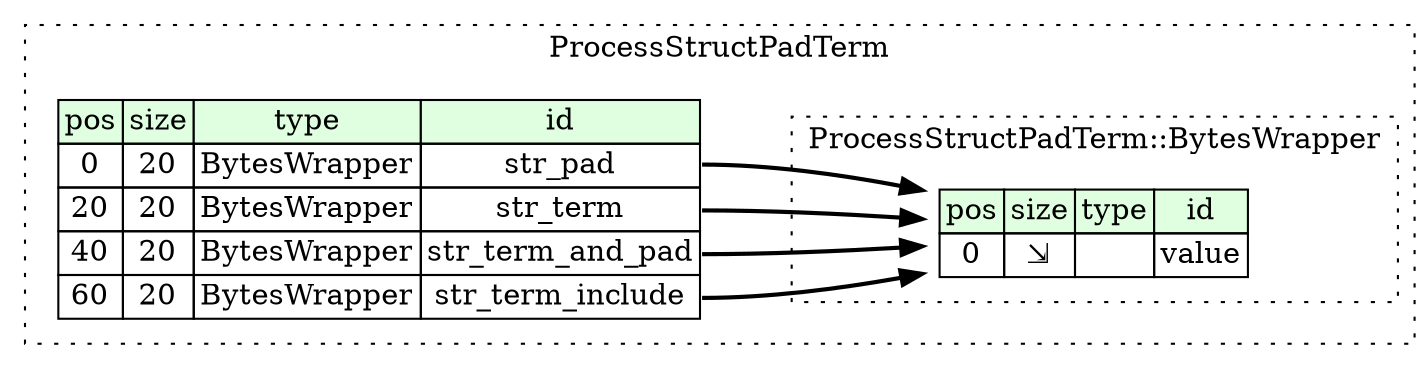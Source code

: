 digraph {
	rankdir=LR;
	node [shape=plaintext];
	subgraph cluster__process_struct_pad_term {
		label="ProcessStructPadTerm";
		graph[style=dotted];

		process_struct_pad_term__seq [label=<<TABLE BORDER="0" CELLBORDER="1" CELLSPACING="0">
			<TR><TD BGCOLOR="#E0FFE0">pos</TD><TD BGCOLOR="#E0FFE0">size</TD><TD BGCOLOR="#E0FFE0">type</TD><TD BGCOLOR="#E0FFE0">id</TD></TR>
			<TR><TD PORT="str_pad_pos">0</TD><TD PORT="str_pad_size">20</TD><TD>BytesWrapper</TD><TD PORT="str_pad_type">str_pad</TD></TR>
			<TR><TD PORT="str_term_pos">20</TD><TD PORT="str_term_size">20</TD><TD>BytesWrapper</TD><TD PORT="str_term_type">str_term</TD></TR>
			<TR><TD PORT="str_term_and_pad_pos">40</TD><TD PORT="str_term_and_pad_size">20</TD><TD>BytesWrapper</TD><TD PORT="str_term_and_pad_type">str_term_and_pad</TD></TR>
			<TR><TD PORT="str_term_include_pos">60</TD><TD PORT="str_term_include_size">20</TD><TD>BytesWrapper</TD><TD PORT="str_term_include_type">str_term_include</TD></TR>
		</TABLE>>];
		subgraph cluster__bytes_wrapper {
			label="ProcessStructPadTerm::BytesWrapper";
			graph[style=dotted];

			bytes_wrapper__seq [label=<<TABLE BORDER="0" CELLBORDER="1" CELLSPACING="0">
				<TR><TD BGCOLOR="#E0FFE0">pos</TD><TD BGCOLOR="#E0FFE0">size</TD><TD BGCOLOR="#E0FFE0">type</TD><TD BGCOLOR="#E0FFE0">id</TD></TR>
				<TR><TD PORT="value_pos">0</TD><TD PORT="value_size">⇲</TD><TD></TD><TD PORT="value_type">value</TD></TR>
			</TABLE>>];
		}
	}
	process_struct_pad_term__seq:str_pad_type -> bytes_wrapper__seq [style=bold];
	process_struct_pad_term__seq:str_term_type -> bytes_wrapper__seq [style=bold];
	process_struct_pad_term__seq:str_term_and_pad_type -> bytes_wrapper__seq [style=bold];
	process_struct_pad_term__seq:str_term_include_type -> bytes_wrapper__seq [style=bold];
}
